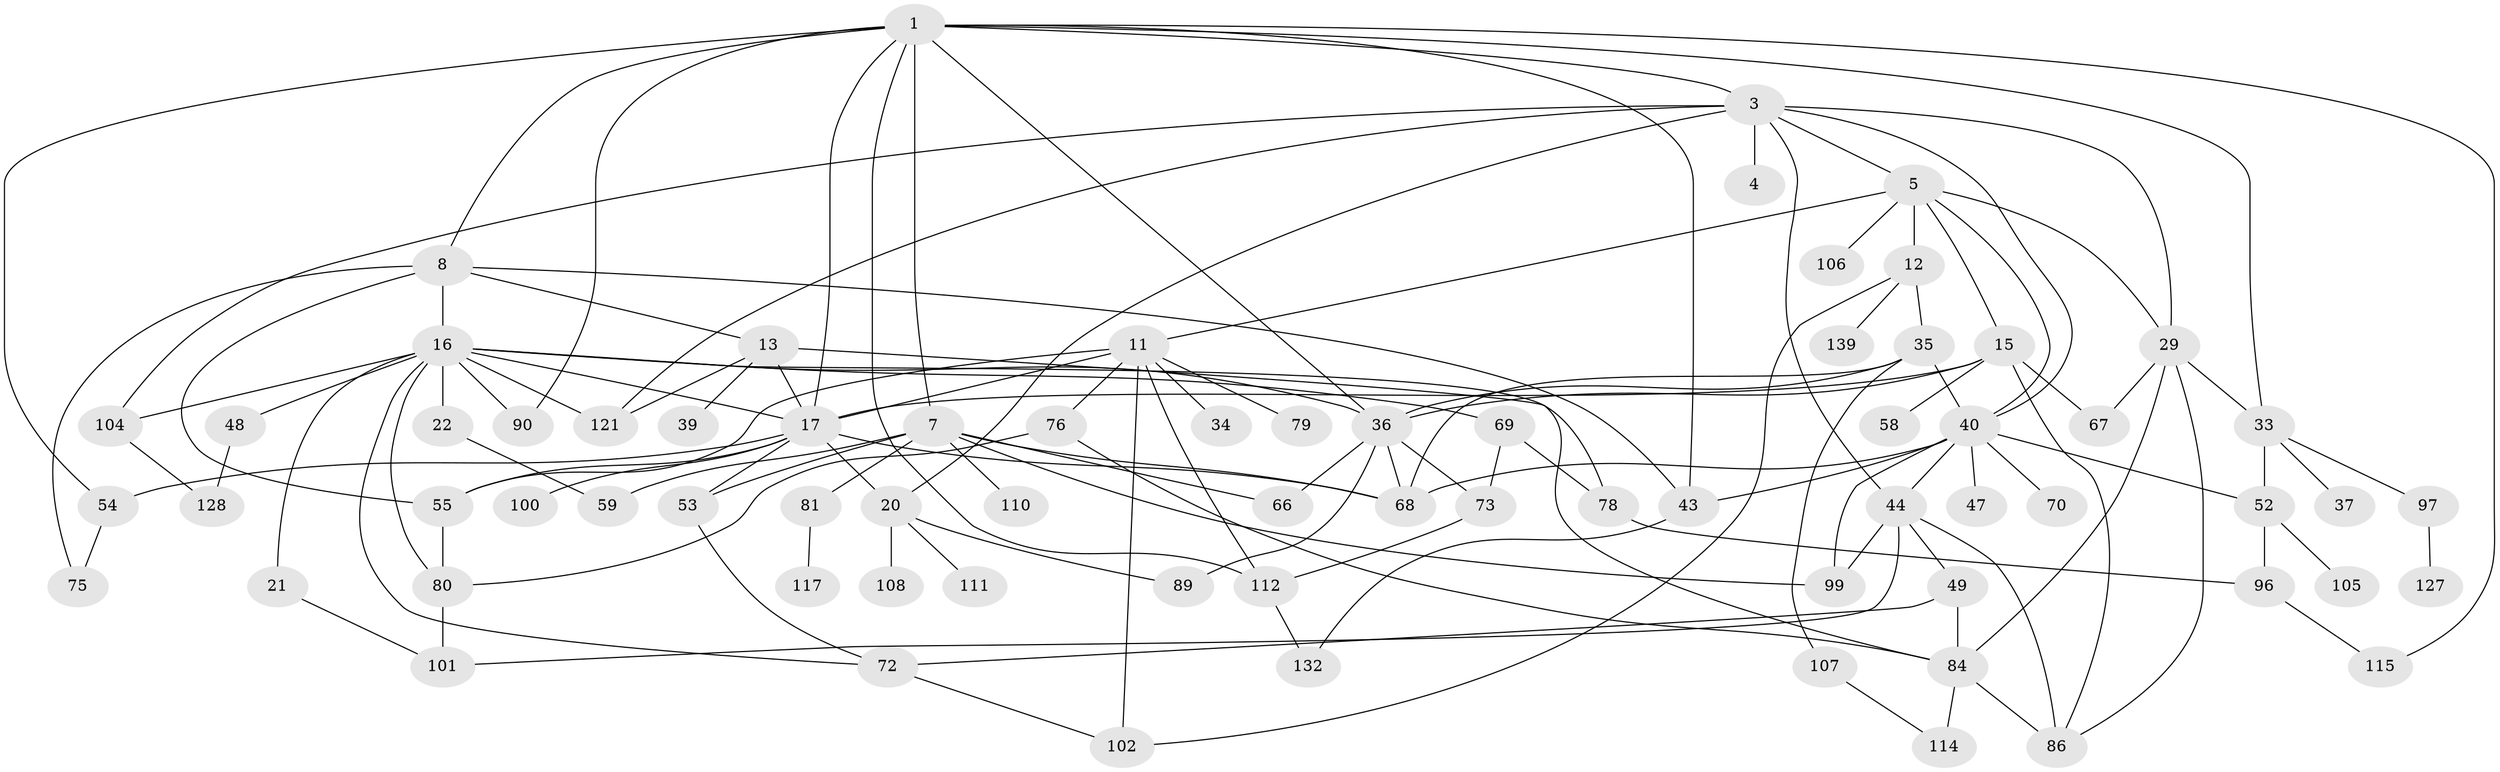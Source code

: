 // original degree distribution, {6: 0.034013605442176874, 9: 0.006802721088435374, 1: 0.17687074829931973, 7: 0.02040816326530612, 3: 0.3129251700680272, 4: 0.1564625850340136, 5: 0.05442176870748299, 2: 0.22448979591836735, 8: 0.013605442176870748}
// Generated by graph-tools (version 1.1) at 2025/13/03/09/25 04:13:26]
// undirected, 73 vertices, 130 edges
graph export_dot {
graph [start="1"]
  node [color=gray90,style=filled];
  1 [super="+6+2"];
  3;
  4;
  5;
  7 [super="+41+14"];
  8 [super="+93+9"];
  11 [super="+24"];
  12 [super="+131"];
  13 [super="+119"];
  15 [super="+25"];
  16 [super="+26+50+18+95"];
  17 [super="+94+19+23"];
  20 [super="+30+91"];
  21 [super="+38"];
  22 [super="+87"];
  29 [super="+57+77"];
  33 [super="+46"];
  34;
  35 [super="+51"];
  36;
  37;
  39;
  40 [super="+136+61+60"];
  43;
  44 [super="+88+120"];
  47;
  48;
  49 [super="+135+118"];
  52 [super="+65"];
  53;
  54;
  55;
  58;
  59 [super="+144"];
  66;
  67;
  68 [super="+98+71"];
  69;
  70;
  72;
  73 [super="+109"];
  75;
  76 [super="+83"];
  78;
  79;
  80 [super="+125"];
  81;
  84 [super="+85"];
  86 [super="+138"];
  89;
  90 [super="+113"];
  96 [super="+116"];
  97;
  99 [super="+122"];
  100;
  101;
  102 [super="+123"];
  104;
  105;
  106;
  107;
  108;
  110;
  111;
  112 [super="+126"];
  114;
  115;
  117 [super="+141"];
  121;
  127;
  128;
  132;
  139;
  1 -- 7;
  1 -- 8 [weight=2];
  1 -- 36;
  1 -- 115;
  1 -- 43 [weight=2];
  1 -- 112;
  1 -- 33;
  1 -- 3;
  1 -- 17;
  1 -- 54;
  1 -- 90;
  3 -- 4;
  3 -- 5;
  3 -- 20;
  3 -- 29;
  3 -- 40;
  3 -- 44;
  3 -- 104;
  3 -- 121;
  5 -- 11;
  5 -- 12;
  5 -- 15;
  5 -- 106;
  5 -- 29;
  5 -- 40;
  7 -- 59;
  7 -- 110;
  7 -- 68;
  7 -- 81;
  7 -- 66;
  7 -- 53;
  7 -- 99;
  8 -- 43;
  8 -- 13 [weight=2];
  8 -- 16;
  8 -- 55;
  8 -- 75;
  11 -- 112 [weight=2];
  11 -- 34;
  11 -- 102;
  11 -- 76 [weight=2];
  11 -- 79;
  11 -- 17;
  11 -- 55;
  12 -- 35;
  12 -- 139;
  12 -- 102;
  13 -- 39;
  13 -- 17;
  13 -- 121;
  13 -- 84;
  15 -- 17;
  15 -- 67;
  15 -- 36;
  15 -- 86;
  15 -- 58;
  16 -- 48 [weight=2];
  16 -- 69;
  16 -- 104;
  16 -- 121;
  16 -- 90 [weight=2];
  16 -- 72;
  16 -- 22 [weight=2];
  16 -- 21;
  16 -- 36;
  16 -- 78;
  16 -- 80;
  16 -- 17;
  17 -- 55;
  17 -- 100 [weight=2];
  17 -- 20 [weight=2];
  17 -- 53;
  17 -- 54;
  17 -- 68;
  20 -- 89 [weight=2];
  20 -- 108;
  20 -- 111;
  21 -- 101;
  22 -- 59;
  29 -- 67;
  29 -- 84 [weight=2];
  29 -- 33;
  29 -- 86;
  33 -- 37;
  33 -- 97;
  33 -- 52;
  35 -- 40 [weight=2];
  35 -- 36;
  35 -- 68;
  35 -- 107;
  36 -- 66;
  36 -- 89;
  36 -- 68;
  36 -- 73;
  40 -- 47 [weight=2];
  40 -- 52;
  40 -- 44;
  40 -- 68;
  40 -- 70;
  40 -- 99 [weight=2];
  40 -- 43;
  43 -- 132;
  44 -- 49;
  44 -- 101;
  44 -- 99;
  44 -- 86;
  48 -- 128;
  49 -- 84;
  49 -- 72;
  52 -- 105;
  52 -- 96;
  53 -- 72;
  54 -- 75;
  55 -- 80;
  69 -- 73;
  69 -- 78;
  72 -- 102;
  73 -- 112;
  76 -- 84;
  76 -- 80;
  78 -- 96;
  80 -- 101;
  81 -- 117;
  84 -- 114;
  84 -- 86;
  96 -- 115;
  97 -- 127;
  104 -- 128;
  107 -- 114;
  112 -- 132;
}
